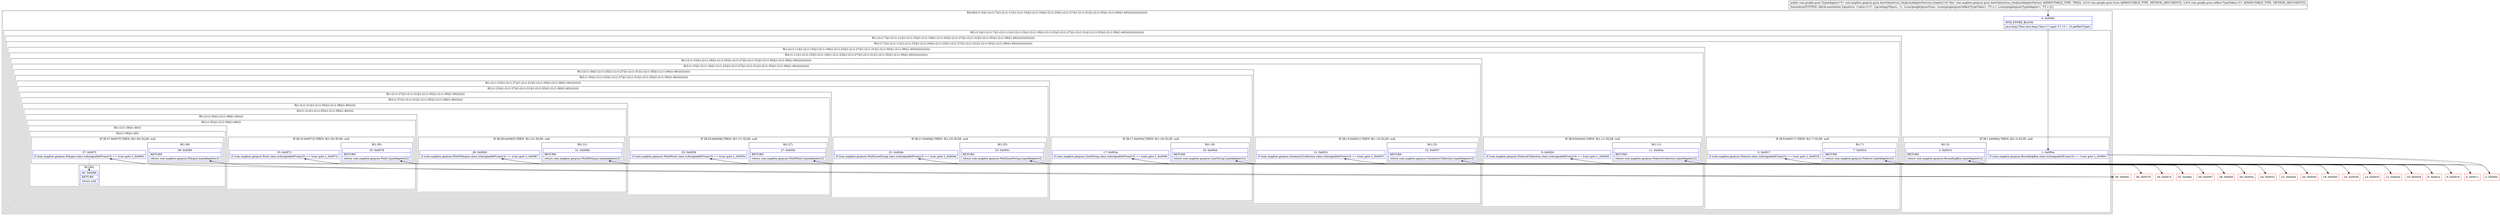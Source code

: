 digraph "CFG forcom.mapbox.geojson.gson.AutoValueGson_GeoJsonAdapterFactory.create(Lcom\/google\/gson\/Gson;Lcom\/google\/gson\/reflect\/TypeToken;)Lcom\/google\/gson\/TypeAdapter;" {
subgraph cluster_Region_870281316 {
label = "R(2:0|(2:(1:3)|(1:(2:(1:7)|(1:(2:(1:11)|(1:(2:(1:15)|(1:(2:(1:19)|(1:(2:(1:23)|(1:(2:(1:27)|(1:(2:(1:31)|(1:(2:(1:35)|(1:(2:(1:39)|(1:40)))))))))))))))))))))";
node [shape=record,color=blue];
Node_0 [shape=record,label="{0\:\ 0x0000|MTH_ENTER_BLOCK\l|java.lang.Class java.lang.Class\<? super T\> r3 = r3.getRawType()\l}"];
subgraph cluster_Region_434664135 {
label = "R(2:(1:3)|(1:(2:(1:7)|(1:(2:(1:11)|(1:(2:(1:15)|(1:(2:(1:19)|(1:(2:(1:23)|(1:(2:(1:27)|(1:(2:(1:31)|(1:(2:(1:35)|(1:(2:(1:39)|(1:40))))))))))))))))))))";
node [shape=record,color=blue];
subgraph cluster_IfRegion_915482607 {
label = "IF [B:1:0x000a] THEN: R(1:3) ELSE: null";
node [shape=record,color=blue];
Node_1 [shape=record,label="{1\:\ 0x000a|if (com.mapbox.geojson.BoundingBox.class.isAssignableFrom(r3) == true) goto L_0x000c\l}"];
subgraph cluster_Region_1702431717 {
label = "R(1:3)";
node [shape=record,color=blue];
Node_3 [shape=record,label="{3\:\ 0x0010|RETURN\l|return com.mapbox.geojson.BoundingBox.typeAdapter(r2)\l}"];
}
}
subgraph cluster_Region_92117433 {
label = "R(1:(2:(1:7)|(1:(2:(1:11)|(1:(2:(1:15)|(1:(2:(1:19)|(1:(2:(1:23)|(1:(2:(1:27)|(1:(2:(1:31)|(1:(2:(1:35)|(1:(2:(1:39)|(1:40)))))))))))))))))))";
node [shape=record,color=blue];
subgraph cluster_Region_1571965707 {
label = "R(2:(1:7)|(1:(2:(1:11)|(1:(2:(1:15)|(1:(2:(1:19)|(1:(2:(1:23)|(1:(2:(1:27)|(1:(2:(1:31)|(1:(2:(1:35)|(1:(2:(1:39)|(1:40))))))))))))))))))";
node [shape=record,color=blue];
subgraph cluster_IfRegion_1498125434 {
label = "IF [B:5:0x0017] THEN: R(1:7) ELSE: null";
node [shape=record,color=blue];
Node_5 [shape=record,label="{5\:\ 0x0017|if (com.mapbox.geojson.Feature.class.isAssignableFrom(r3) == true) goto L_0x0019\l}"];
subgraph cluster_Region_118912048 {
label = "R(1:7)";
node [shape=record,color=blue];
Node_7 [shape=record,label="{7\:\ 0x001d|RETURN\l|return com.mapbox.geojson.Feature.typeAdapter(r2)\l}"];
}
}
subgraph cluster_Region_706568468 {
label = "R(1:(2:(1:11)|(1:(2:(1:15)|(1:(2:(1:19)|(1:(2:(1:23)|(1:(2:(1:27)|(1:(2:(1:31)|(1:(2:(1:35)|(1:(2:(1:39)|(1:40)))))))))))))))))";
node [shape=record,color=blue];
subgraph cluster_Region_1128568255 {
label = "R(2:(1:11)|(1:(2:(1:15)|(1:(2:(1:19)|(1:(2:(1:23)|(1:(2:(1:27)|(1:(2:(1:31)|(1:(2:(1:35)|(1:(2:(1:39)|(1:40))))))))))))))))";
node [shape=record,color=blue];
subgraph cluster_IfRegion_387357992 {
label = "IF [B:9:0x0024] THEN: R(1:11) ELSE: null";
node [shape=record,color=blue];
Node_9 [shape=record,label="{9\:\ 0x0024|if (com.mapbox.geojson.FeatureCollection.class.isAssignableFrom(r3) == true) goto L_0x0026\l}"];
subgraph cluster_Region_207709391 {
label = "R(1:11)";
node [shape=record,color=blue];
Node_11 [shape=record,label="{11\:\ 0x002a|RETURN\l|return com.mapbox.geojson.FeatureCollection.typeAdapter(r2)\l}"];
}
}
subgraph cluster_Region_954349191 {
label = "R(1:(2:(1:15)|(1:(2:(1:19)|(1:(2:(1:23)|(1:(2:(1:27)|(1:(2:(1:31)|(1:(2:(1:35)|(1:(2:(1:39)|(1:40)))))))))))))))";
node [shape=record,color=blue];
subgraph cluster_Region_2042033486 {
label = "R(2:(1:15)|(1:(2:(1:19)|(1:(2:(1:23)|(1:(2:(1:27)|(1:(2:(1:31)|(1:(2:(1:35)|(1:(2:(1:39)|(1:40))))))))))))))";
node [shape=record,color=blue];
subgraph cluster_IfRegion_1594004478 {
label = "IF [B:13:0x0031] THEN: R(1:15) ELSE: null";
node [shape=record,color=blue];
Node_13 [shape=record,label="{13\:\ 0x0031|if (com.mapbox.geojson.GeometryCollection.class.isAssignableFrom(r3) == true) goto L_0x0033\l}"];
subgraph cluster_Region_507014826 {
label = "R(1:15)";
node [shape=record,color=blue];
Node_15 [shape=record,label="{15\:\ 0x0037|RETURN\l|return com.mapbox.geojson.GeometryCollection.typeAdapter(r2)\l}"];
}
}
subgraph cluster_Region_435693246 {
label = "R(1:(2:(1:19)|(1:(2:(1:23)|(1:(2:(1:27)|(1:(2:(1:31)|(1:(2:(1:35)|(1:(2:(1:39)|(1:40)))))))))))))";
node [shape=record,color=blue];
subgraph cluster_Region_805797128 {
label = "R(2:(1:19)|(1:(2:(1:23)|(1:(2:(1:27)|(1:(2:(1:31)|(1:(2:(1:35)|(1:(2:(1:39)|(1:40))))))))))))";
node [shape=record,color=blue];
subgraph cluster_IfRegion_1611884974 {
label = "IF [B:17:0x003e] THEN: R(1:19) ELSE: null";
node [shape=record,color=blue];
Node_17 [shape=record,label="{17\:\ 0x003e|if (com.mapbox.geojson.LineString.class.isAssignableFrom(r3) == true) goto L_0x0040\l}"];
subgraph cluster_Region_2119561923 {
label = "R(1:19)";
node [shape=record,color=blue];
Node_19 [shape=record,label="{19\:\ 0x0044|RETURN\l|return com.mapbox.geojson.LineString.typeAdapter(r2)\l}"];
}
}
subgraph cluster_Region_591765149 {
label = "R(1:(2:(1:23)|(1:(2:(1:27)|(1:(2:(1:31)|(1:(2:(1:35)|(1:(2:(1:39)|(1:40)))))))))))";
node [shape=record,color=blue];
subgraph cluster_Region_2068877725 {
label = "R(2:(1:23)|(1:(2:(1:27)|(1:(2:(1:31)|(1:(2:(1:35)|(1:(2:(1:39)|(1:40))))))))))";
node [shape=record,color=blue];
subgraph cluster_IfRegion_1702812050 {
label = "IF [B:21:0x004b] THEN: R(1:23) ELSE: null";
node [shape=record,color=blue];
Node_21 [shape=record,label="{21\:\ 0x004b|if (com.mapbox.geojson.MultiLineString.class.isAssignableFrom(r3) == true) goto L_0x004d\l}"];
subgraph cluster_Region_1882475714 {
label = "R(1:23)";
node [shape=record,color=blue];
Node_23 [shape=record,label="{23\:\ 0x0051|RETURN\l|return com.mapbox.geojson.MultiLineString.typeAdapter(r2)\l}"];
}
}
subgraph cluster_Region_564558829 {
label = "R(1:(2:(1:27)|(1:(2:(1:31)|(1:(2:(1:35)|(1:(2:(1:39)|(1:40)))))))))";
node [shape=record,color=blue];
subgraph cluster_Region_781756466 {
label = "R(2:(1:27)|(1:(2:(1:31)|(1:(2:(1:35)|(1:(2:(1:39)|(1:40))))))))";
node [shape=record,color=blue];
subgraph cluster_IfRegion_1176696776 {
label = "IF [B:25:0x0058] THEN: R(1:27) ELSE: null";
node [shape=record,color=blue];
Node_25 [shape=record,label="{25\:\ 0x0058|if (com.mapbox.geojson.MultiPoint.class.isAssignableFrom(r3) == true) goto L_0x005a\l}"];
subgraph cluster_Region_1371211781 {
label = "R(1:27)";
node [shape=record,color=blue];
Node_27 [shape=record,label="{27\:\ 0x005e|RETURN\l|return com.mapbox.geojson.MultiPoint.typeAdapter(r2)\l}"];
}
}
subgraph cluster_Region_62594220 {
label = "R(1:(2:(1:31)|(1:(2:(1:35)|(1:(2:(1:39)|(1:40)))))))";
node [shape=record,color=blue];
subgraph cluster_Region_290481701 {
label = "R(2:(1:31)|(1:(2:(1:35)|(1:(2:(1:39)|(1:40))))))";
node [shape=record,color=blue];
subgraph cluster_IfRegion_234099089 {
label = "IF [B:29:0x0065] THEN: R(1:31) ELSE: null";
node [shape=record,color=blue];
Node_29 [shape=record,label="{29\:\ 0x0065|if (com.mapbox.geojson.MultiPolygon.class.isAssignableFrom(r3) == true) goto L_0x0067\l}"];
subgraph cluster_Region_2053276933 {
label = "R(1:31)";
node [shape=record,color=blue];
Node_31 [shape=record,label="{31\:\ 0x006b|RETURN\l|return com.mapbox.geojson.MultiPolygon.typeAdapter(r2)\l}"];
}
}
subgraph cluster_Region_1938833772 {
label = "R(1:(2:(1:35)|(1:(2:(1:39)|(1:40)))))";
node [shape=record,color=blue];
subgraph cluster_Region_680885710 {
label = "R(2:(1:35)|(1:(2:(1:39)|(1:40))))";
node [shape=record,color=blue];
subgraph cluster_IfRegion_1993426840 {
label = "IF [B:33:0x0072] THEN: R(1:35) ELSE: null";
node [shape=record,color=blue];
Node_33 [shape=record,label="{33\:\ 0x0072|if (com.mapbox.geojson.Point.class.isAssignableFrom(r3) == true) goto L_0x0074\l}"];
subgraph cluster_Region_979781559 {
label = "R(1:35)";
node [shape=record,color=blue];
Node_35 [shape=record,label="{35\:\ 0x0078|RETURN\l|return com.mapbox.geojson.Point.typeAdapter(r2)\l}"];
}
}
subgraph cluster_Region_1422042963 {
label = "R(1:(2:(1:39)|(1:40)))";
node [shape=record,color=blue];
subgraph cluster_Region_623380358 {
label = "R(2:(1:39)|(1:40))";
node [shape=record,color=blue];
subgraph cluster_IfRegion_1710269081 {
label = "IF [B:37:0x007f] THEN: R(1:39) ELSE: null";
node [shape=record,color=blue];
Node_37 [shape=record,label="{37\:\ 0x007f|if (com.mapbox.geojson.Polygon.class.isAssignableFrom(r3) == true) goto L_0x0081\l}"];
subgraph cluster_Region_642803168 {
label = "R(1:39)";
node [shape=record,color=blue];
Node_39 [shape=record,label="{39\:\ 0x0085|RETURN\l|return com.mapbox.geojson.Polygon.typeAdapter(r2)\l}"];
}
}
subgraph cluster_Region_772003170 {
label = "R(1:40)";
node [shape=record,color=blue];
Node_40 [shape=record,label="{40\:\ 0x0086|RETURN\l|return null\l}"];
}
}
}
}
}
}
}
}
}
}
}
}
}
}
}
}
}
}
}
}
}
Node_2 [shape=record,color=red,label="{2\:\ 0x000c}"];
Node_4 [shape=record,color=red,label="{4\:\ 0x0011}"];
Node_6 [shape=record,color=red,label="{6\:\ 0x0019}"];
Node_8 [shape=record,color=red,label="{8\:\ 0x001e}"];
Node_10 [shape=record,color=red,label="{10\:\ 0x0026}"];
Node_12 [shape=record,color=red,label="{12\:\ 0x002b}"];
Node_14 [shape=record,color=red,label="{14\:\ 0x0033}"];
Node_16 [shape=record,color=red,label="{16\:\ 0x0038}"];
Node_18 [shape=record,color=red,label="{18\:\ 0x0040}"];
Node_20 [shape=record,color=red,label="{20\:\ 0x0045}"];
Node_22 [shape=record,color=red,label="{22\:\ 0x004d}"];
Node_24 [shape=record,color=red,label="{24\:\ 0x0052}"];
Node_26 [shape=record,color=red,label="{26\:\ 0x005a}"];
Node_28 [shape=record,color=red,label="{28\:\ 0x005f}"];
Node_30 [shape=record,color=red,label="{30\:\ 0x0067}"];
Node_32 [shape=record,color=red,label="{32\:\ 0x006c}"];
Node_34 [shape=record,color=red,label="{34\:\ 0x0074}"];
Node_36 [shape=record,color=red,label="{36\:\ 0x0079}"];
Node_38 [shape=record,color=red,label="{38\:\ 0x0081}"];
MethodNode[shape=record,label="{public com.google.gson.TypeAdapter\<T\> com.mapbox.geojson.gson.AutoValueGson_GeoJsonAdapterFactory.create((r1v0 'this' com.mapbox.geojson.gson.AutoValueGson_GeoJsonAdapterFactory A[IMMUTABLE_TYPE, THIS]), (r2v0 com.google.gson.Gson A[IMMUTABLE_TYPE, METHOD_ARGUMENT]), (r3v0 com.google.gson.reflect.TypeToken\<T\> A[IMMUTABLE_TYPE, METHOD_ARGUMENT]))  | Annotation[SYSTEM, dalvik.annotation.Signature, \{value=[\<T:, Ljava\/lang\/Object;, \>(, Lcom\/google\/gson\/Gson;, Lcom\/google\/gson\/reflect\/TypeToken\<, TT;\>;), Lcom\/google\/gson\/TypeAdapter\<, TT;\>;]\}]\l}"];
MethodNode -> Node_0;
Node_0 -> Node_1;
Node_1 -> Node_2;
Node_1 -> Node_4[style=dashed];
Node_5 -> Node_6;
Node_5 -> Node_8[style=dashed];
Node_9 -> Node_10;
Node_9 -> Node_12[style=dashed];
Node_13 -> Node_14;
Node_13 -> Node_16[style=dashed];
Node_17 -> Node_18;
Node_17 -> Node_20[style=dashed];
Node_21 -> Node_22;
Node_21 -> Node_24[style=dashed];
Node_25 -> Node_26;
Node_25 -> Node_28[style=dashed];
Node_29 -> Node_30;
Node_29 -> Node_32[style=dashed];
Node_33 -> Node_34;
Node_33 -> Node_36[style=dashed];
Node_37 -> Node_38;
Node_37 -> Node_40[style=dashed];
Node_2 -> Node_3;
Node_4 -> Node_5;
Node_6 -> Node_7;
Node_8 -> Node_9;
Node_10 -> Node_11;
Node_12 -> Node_13;
Node_14 -> Node_15;
Node_16 -> Node_17;
Node_18 -> Node_19;
Node_20 -> Node_21;
Node_22 -> Node_23;
Node_24 -> Node_25;
Node_26 -> Node_27;
Node_28 -> Node_29;
Node_30 -> Node_31;
Node_32 -> Node_33;
Node_34 -> Node_35;
Node_36 -> Node_37;
Node_38 -> Node_39;
}


